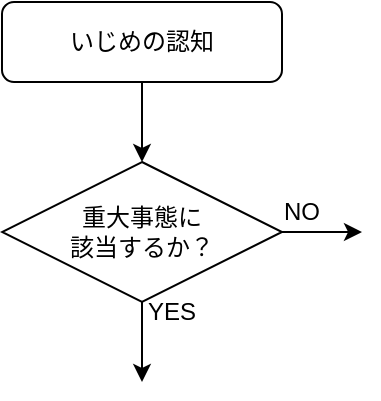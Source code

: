 <mxfile>
    <diagram id="l96cSE0MkJBUikiaBPxF" name="ページ1">
        <mxGraphModel dx="482" dy="215" grid="1" gridSize="10" guides="1" tooltips="1" connect="1" arrows="1" fold="1" page="1" pageScale="1" pageWidth="827" pageHeight="1169" math="0" shadow="0">
            <root>
                <mxCell id="0"/>
                <mxCell id="1" parent="0"/>
                <mxCell id="4" style="edgeStyle=none;html=1;entryX=0.5;entryY=0;entryDx=0;entryDy=0;" edge="1" parent="1" source="2" target="6">
                    <mxGeometry relative="1" as="geometry">
                        <mxPoint x="60" y="70" as="targetPoint"/>
                    </mxGeometry>
                </mxCell>
                <mxCell id="2" value="いじめの認知" style="rounded=1;whiteSpace=wrap;html=1;" vertex="1" parent="1">
                    <mxGeometry width="140" height="40" as="geometry"/>
                </mxCell>
                <mxCell id="7" style="edgeStyle=none;html=1;" edge="1" parent="1" source="6">
                    <mxGeometry relative="1" as="geometry">
                        <mxPoint x="70" y="190" as="targetPoint"/>
                    </mxGeometry>
                </mxCell>
                <mxCell id="8" style="edgeStyle=none;html=1;" edge="1" parent="1" source="6">
                    <mxGeometry relative="1" as="geometry">
                        <mxPoint x="180" y="115" as="targetPoint"/>
                    </mxGeometry>
                </mxCell>
                <mxCell id="6" value="重大事態に&lt;br&gt;該当するか？" style="rhombus;whiteSpace=wrap;html=1;" vertex="1" parent="1">
                    <mxGeometry y="80" width="140" height="70" as="geometry"/>
                </mxCell>
                <mxCell id="10" value="YES" style="text;html=1;strokeColor=none;fillColor=none;align=center;verticalAlign=middle;whiteSpace=wrap;rounded=0;" vertex="1" parent="1">
                    <mxGeometry x="70" y="150" width="30" height="10" as="geometry"/>
                </mxCell>
                <mxCell id="11" value="NO" style="text;html=1;strokeColor=none;fillColor=none;align=center;verticalAlign=middle;whiteSpace=wrap;rounded=0;" vertex="1" parent="1">
                    <mxGeometry x="140" y="100" width="20" height="10" as="geometry"/>
                </mxCell>
            </root>
        </mxGraphModel>
    </diagram>
</mxfile>